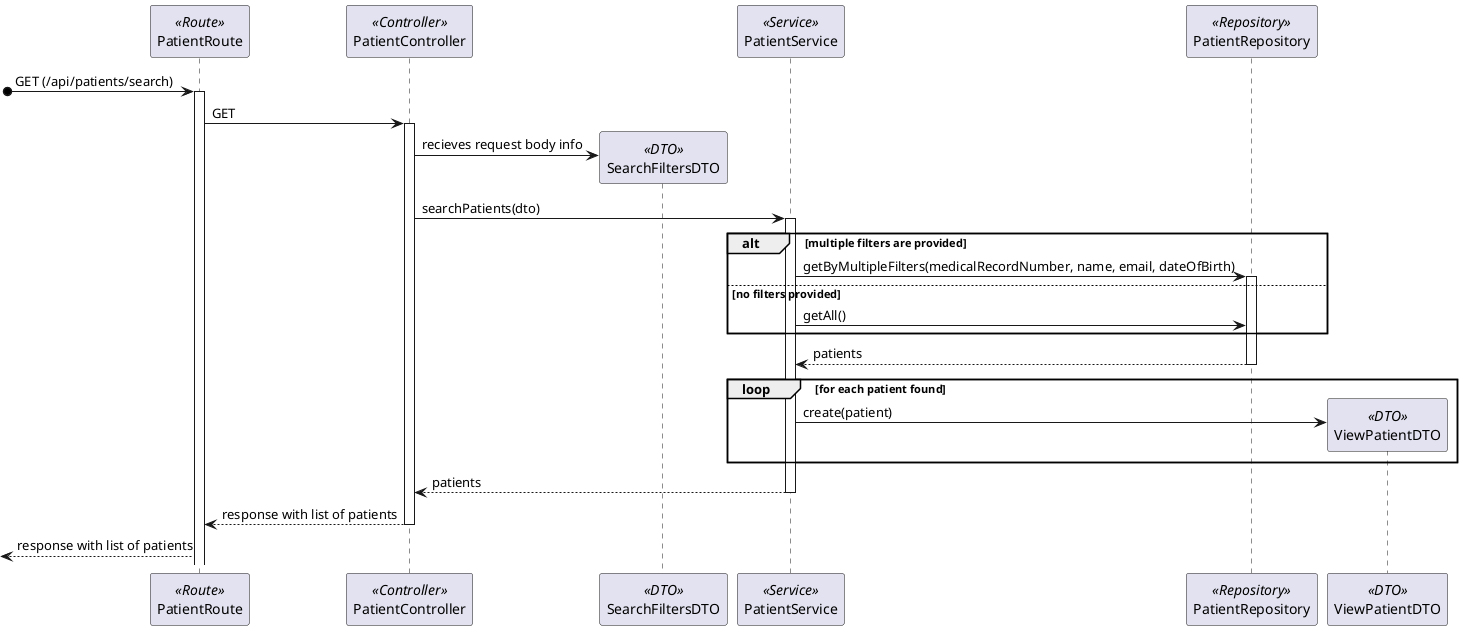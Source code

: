 ```plantuml
@startuml Process_View
participant PatientRoute as Route <<Route>>
participant PatientController as Controller <<Controller>>
participant SearchFiltersDTO as DTO <<DTO>>
participant PatientService as Service <<Service>>
participant PatientRepository as Repository <<Repository>>
participant ViewPatientDTO as ViewDTO <<DTO>>
[o-> Route: GET (/api/patients/search)
activate Route
Route -> Controller : GET
activate Controller
Controller -> DTO** : recieves request body info
Controller -> Service : searchPatients(dto)
activate Service
alt multiple filters are provided
Service -> Repository : getByMultipleFilters(medicalRecordNumber, name, email, dateOfBirth)
activate Repository
else no filters provided
Service -> Repository : getAll()
end alt
return patients
loop for each patient found
Service -> ViewDTO** : create(patient)
end loop
Service --> Controller : patients
deactivate Service
Controller --> Route : response with list of patients
deactivate Controller
<-- Route : response with list of patients

@enduml
```